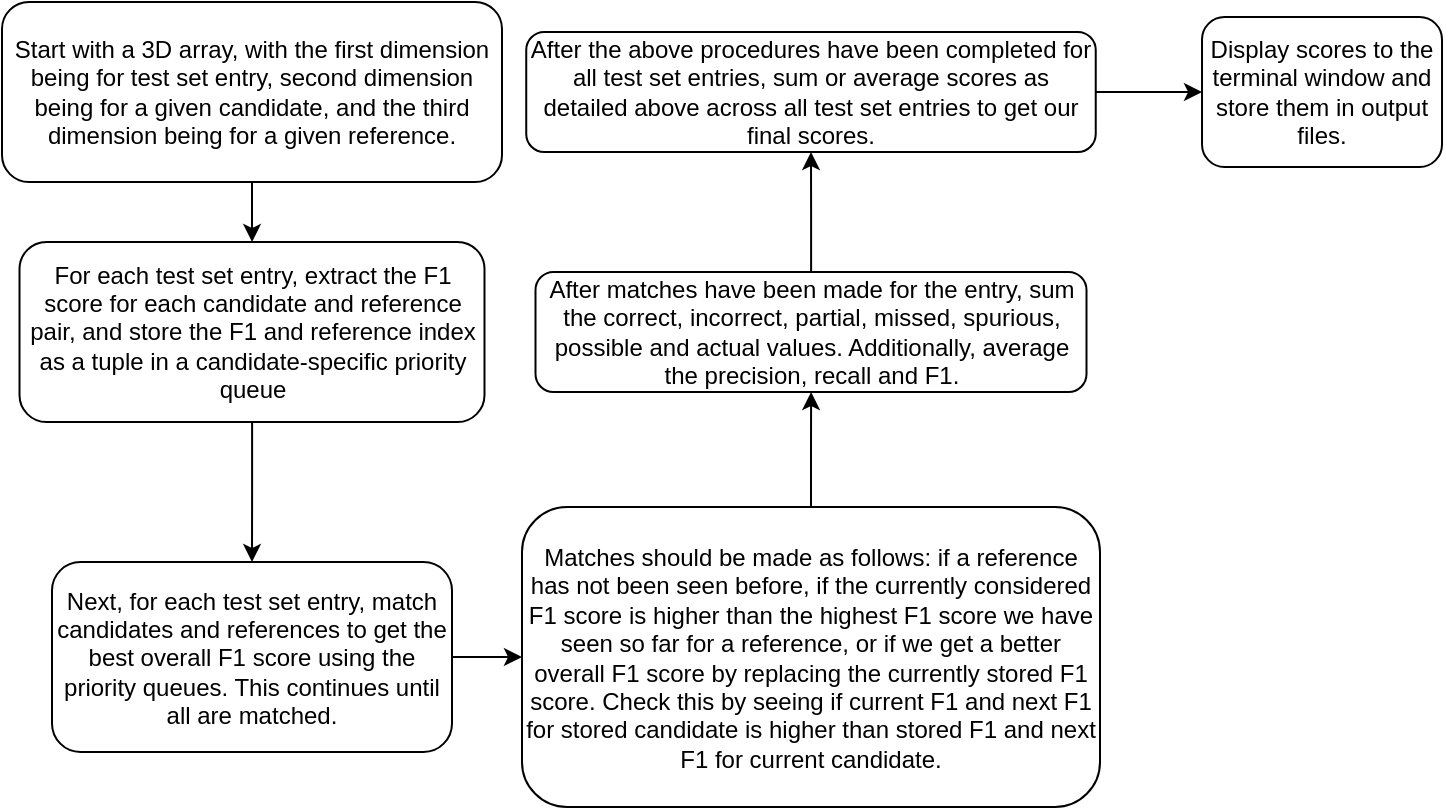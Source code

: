 <mxfile version="22.1.2" type="device">
  <diagram name="Page-1" id="Gtrr2AcfLLwvDN4QfJdU">
    <mxGraphModel dx="1050" dy="538" grid="1" gridSize="10" guides="1" tooltips="1" connect="1" arrows="1" fold="1" page="1" pageScale="1" pageWidth="850" pageHeight="1100" math="0" shadow="0">
      <root>
        <mxCell id="0" />
        <mxCell id="1" parent="0" />
        <mxCell id="mN8_UvwZ1Ig16Rc07nt--3" value="" style="edgeStyle=orthogonalEdgeStyle;rounded=0;orthogonalLoop=1;jettySize=auto;html=1;" edge="1" parent="1" source="mN8_UvwZ1Ig16Rc07nt--1" target="mN8_UvwZ1Ig16Rc07nt--2">
          <mxGeometry relative="1" as="geometry" />
        </mxCell>
        <mxCell id="mN8_UvwZ1Ig16Rc07nt--1" value="Start with a 3D array, with the first dimension being for test set entry, second dimension being for a given candidate, and the third dimension being for a given reference." style="rounded=1;whiteSpace=wrap;html=1;" vertex="1" parent="1">
          <mxGeometry x="50" y="60" width="250" height="90" as="geometry" />
        </mxCell>
        <mxCell id="mN8_UvwZ1Ig16Rc07nt--5" value="" style="edgeStyle=orthogonalEdgeStyle;rounded=0;orthogonalLoop=1;jettySize=auto;html=1;" edge="1" parent="1" source="mN8_UvwZ1Ig16Rc07nt--2" target="mN8_UvwZ1Ig16Rc07nt--4">
          <mxGeometry relative="1" as="geometry" />
        </mxCell>
        <mxCell id="mN8_UvwZ1Ig16Rc07nt--2" value="For each test set entry, extract the F1 score for each candidate and reference pair, and store the F1 and reference index as a tuple in a candidate-specific priority queue" style="whiteSpace=wrap;html=1;rounded=1;" vertex="1" parent="1">
          <mxGeometry x="58.75" y="180" width="232.5" height="90" as="geometry" />
        </mxCell>
        <mxCell id="mN8_UvwZ1Ig16Rc07nt--7" value="" style="edgeStyle=orthogonalEdgeStyle;rounded=0;orthogonalLoop=1;jettySize=auto;html=1;" edge="1" parent="1" source="mN8_UvwZ1Ig16Rc07nt--4" target="mN8_UvwZ1Ig16Rc07nt--6">
          <mxGeometry relative="1" as="geometry" />
        </mxCell>
        <mxCell id="mN8_UvwZ1Ig16Rc07nt--4" value="Next, for each test set entry, match candidates and references to get the best overall F1 score using the priority queues. This continues until all are matched." style="whiteSpace=wrap;html=1;rounded=1;" vertex="1" parent="1">
          <mxGeometry x="75" y="340" width="200" height="95" as="geometry" />
        </mxCell>
        <mxCell id="mN8_UvwZ1Ig16Rc07nt--9" value="" style="edgeStyle=orthogonalEdgeStyle;rounded=0;orthogonalLoop=1;jettySize=auto;html=1;" edge="1" parent="1" source="mN8_UvwZ1Ig16Rc07nt--6" target="mN8_UvwZ1Ig16Rc07nt--8">
          <mxGeometry relative="1" as="geometry" />
        </mxCell>
        <mxCell id="mN8_UvwZ1Ig16Rc07nt--6" value="Matches should be made as follows: if a reference has not been seen before, if the currently considered F1 score is higher than the highest F1 score we have seen so far for a reference, or if we get a better overall F1 score by replacing the currently stored F1 score. Check this by seeing if current F1 and next F1 for stored candidate is higher than stored F1 and next F1 for current candidate." style="whiteSpace=wrap;html=1;rounded=1;" vertex="1" parent="1">
          <mxGeometry x="310" y="312.5" width="289" height="150" as="geometry" />
        </mxCell>
        <mxCell id="mN8_UvwZ1Ig16Rc07nt--11" value="" style="edgeStyle=orthogonalEdgeStyle;rounded=0;orthogonalLoop=1;jettySize=auto;html=1;" edge="1" parent="1" source="mN8_UvwZ1Ig16Rc07nt--8" target="mN8_UvwZ1Ig16Rc07nt--10">
          <mxGeometry relative="1" as="geometry" />
        </mxCell>
        <mxCell id="mN8_UvwZ1Ig16Rc07nt--8" value="After matches have been made for the entry, sum the correct, incorrect, partial, missed, spurious, possible and actual values. Additionally, average the precision, recall and F1." style="whiteSpace=wrap;html=1;rounded=1;" vertex="1" parent="1">
          <mxGeometry x="316.75" y="195" width="275.5" height="60" as="geometry" />
        </mxCell>
        <mxCell id="mN8_UvwZ1Ig16Rc07nt--13" value="" style="edgeStyle=orthogonalEdgeStyle;rounded=0;orthogonalLoop=1;jettySize=auto;html=1;" edge="1" parent="1" source="mN8_UvwZ1Ig16Rc07nt--10" target="mN8_UvwZ1Ig16Rc07nt--12">
          <mxGeometry relative="1" as="geometry" />
        </mxCell>
        <mxCell id="mN8_UvwZ1Ig16Rc07nt--10" value="After the above procedures have been completed for all test set entries, sum or average scores as detailed above across all test set entries to get our final scores." style="whiteSpace=wrap;html=1;rounded=1;" vertex="1" parent="1">
          <mxGeometry x="312.12" y="75" width="284.75" height="60" as="geometry" />
        </mxCell>
        <mxCell id="mN8_UvwZ1Ig16Rc07nt--12" value="Display scores to the terminal window and store them in output files." style="whiteSpace=wrap;html=1;rounded=1;" vertex="1" parent="1">
          <mxGeometry x="650.01" y="67.5" width="120" height="75" as="geometry" />
        </mxCell>
      </root>
    </mxGraphModel>
  </diagram>
</mxfile>
